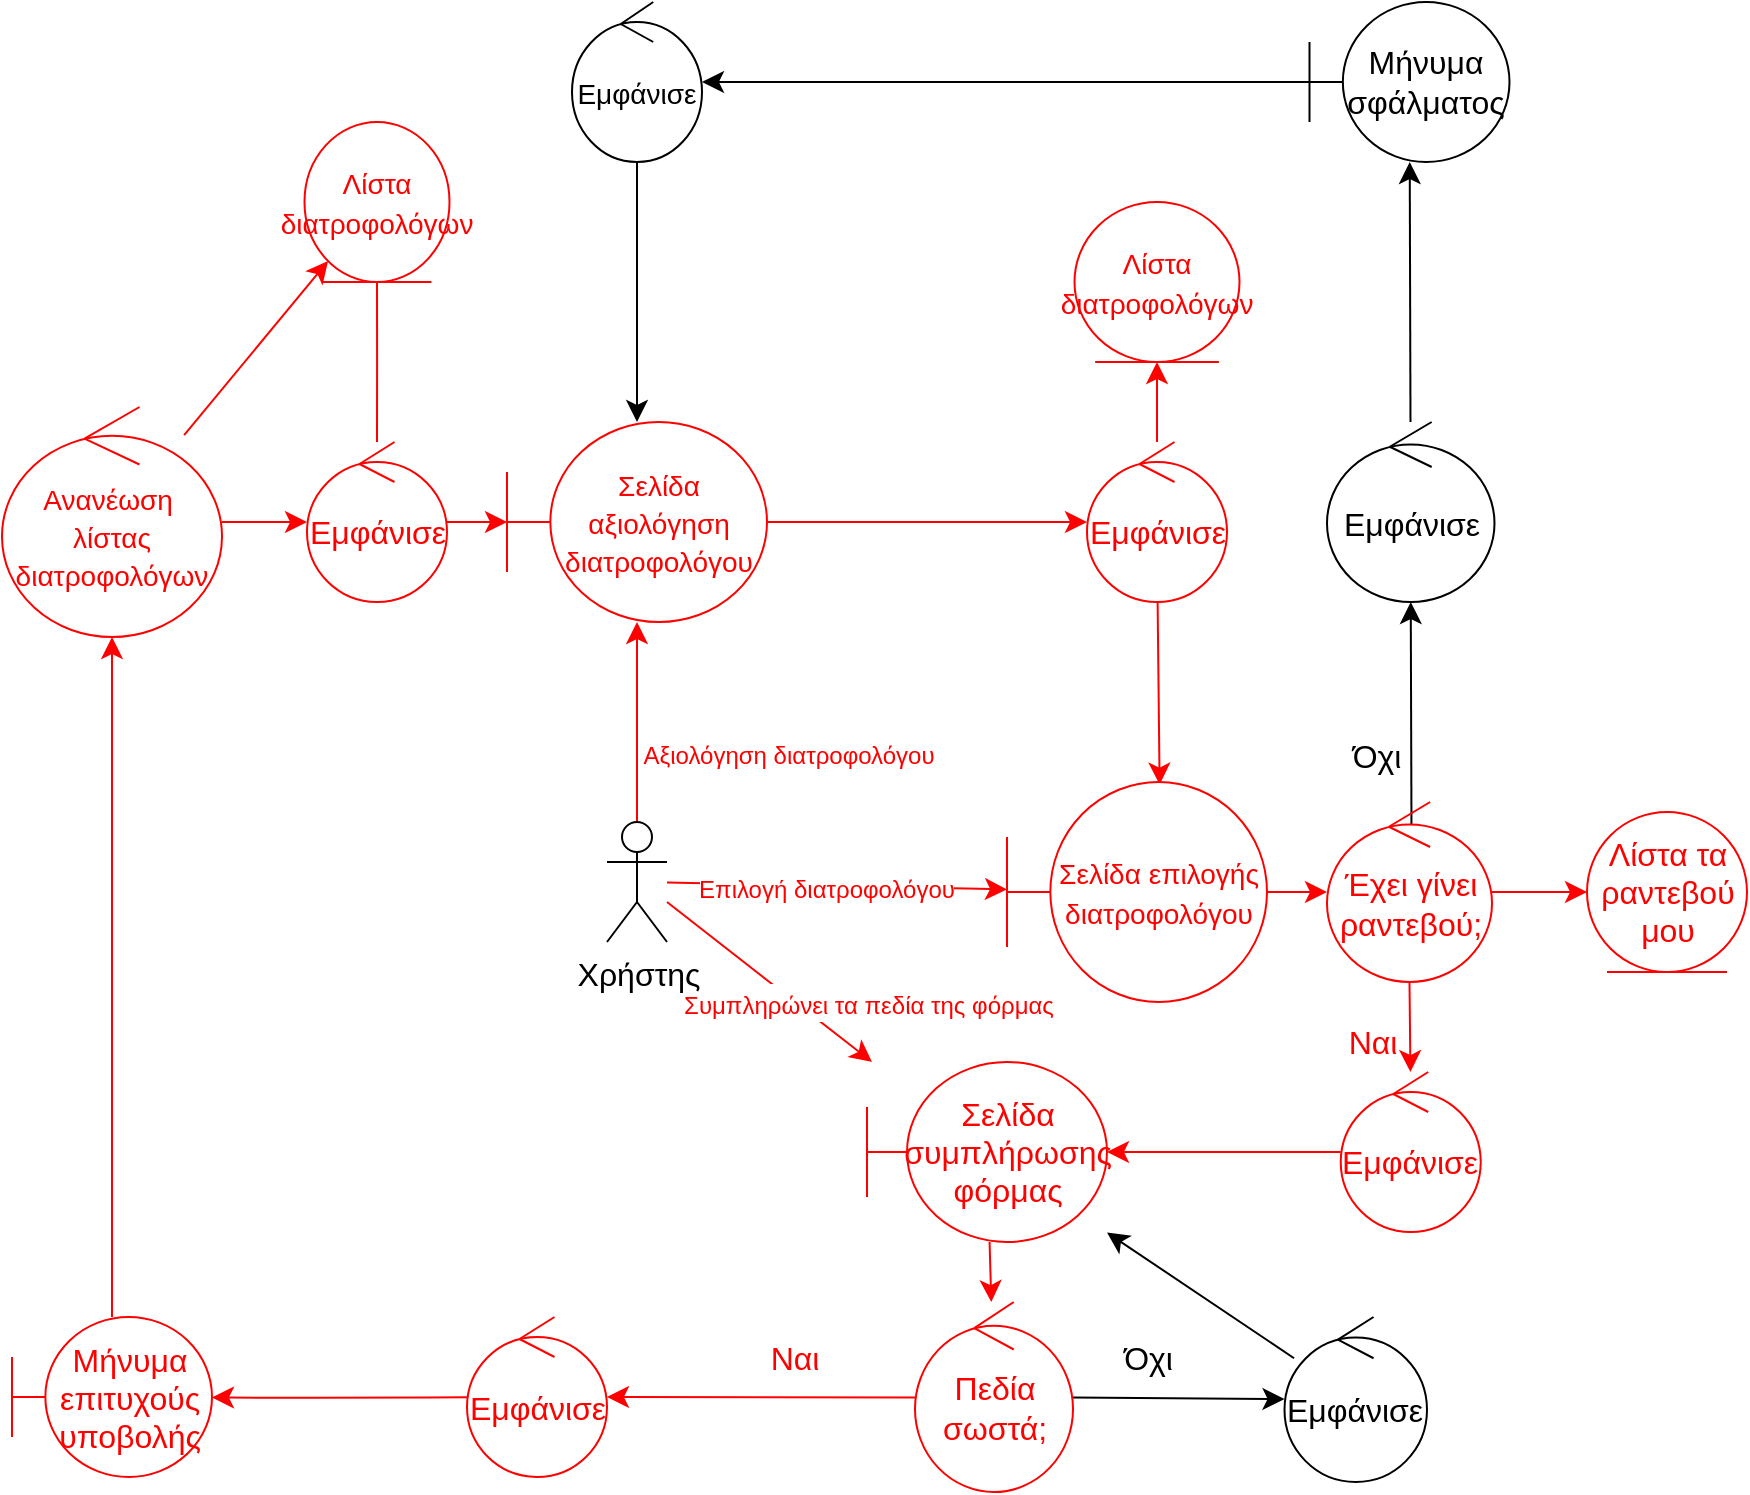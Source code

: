 <mxfile version="21.2.9" type="device">
  <diagram name="Σελίδα-1" id="CsE6YNoTUhBlBd0UO_HM">
    <mxGraphModel dx="1050" dy="541" grid="1" gridSize="10" guides="1" tooltips="1" connect="1" arrows="1" fold="1" page="1" pageScale="1" pageWidth="1169" pageHeight="827" math="0" shadow="0">
      <root>
        <mxCell id="0" />
        <mxCell id="1" parent="0" />
        <mxCell id="NPoixGDkpMfQCLvvEqdP-10" value="" style="edgeStyle=none;curved=1;rounded=0;orthogonalLoop=1;jettySize=auto;html=1;fontSize=12;startSize=8;endSize=8;strokeColor=#FF0000;" parent="1" source="NPoixGDkpMfQCLvvEqdP-7" target="NPoixGDkpMfQCLvvEqdP-9" edge="1">
          <mxGeometry relative="1" as="geometry" />
        </mxCell>
        <mxCell id="NPoixGDkpMfQCLvvEqdP-25" value="&lt;font color=&quot;#ff0000&quot; style=&quot;font-size: 12px;&quot;&gt;Αξιολόγηση διατροφολόγου&lt;/font&gt;" style="edgeLabel;html=1;align=center;verticalAlign=middle;resizable=0;points=[];fontSize=16;" parent="NPoixGDkpMfQCLvvEqdP-10" vertex="1" connectable="0">
          <mxGeometry x="-0.293" relative="1" as="geometry">
            <mxPoint x="75" as="offset" />
          </mxGeometry>
        </mxCell>
        <mxCell id="NPoixGDkpMfQCLvvEqdP-23" value="" style="edgeStyle=none;curved=1;rounded=0;orthogonalLoop=1;jettySize=auto;html=1;fontSize=12;startSize=8;endSize=8;strokeColor=#FF0000;" parent="1" source="NPoixGDkpMfQCLvvEqdP-7" target="NPoixGDkpMfQCLvvEqdP-15" edge="1">
          <mxGeometry relative="1" as="geometry" />
        </mxCell>
        <mxCell id="NPoixGDkpMfQCLvvEqdP-24" value="&lt;font color=&quot;#ff0000&quot; style=&quot;font-size: 12px;&quot;&gt;Επιλογή διατροφολόγου&lt;/font&gt;" style="edgeLabel;html=1;align=center;verticalAlign=middle;resizable=0;points=[];fontSize=16;" parent="NPoixGDkpMfQCLvvEqdP-23" vertex="1" connectable="0">
          <mxGeometry x="-0.175" y="-3" relative="1" as="geometry">
            <mxPoint x="9" y="-3" as="offset" />
          </mxGeometry>
        </mxCell>
        <mxCell id="NPoixGDkpMfQCLvvEqdP-34" value="" style="edgeStyle=none;curved=1;rounded=0;orthogonalLoop=1;jettySize=auto;html=1;fontSize=12;startSize=8;endSize=8;strokeColor=#FF0000;" parent="1" source="NPoixGDkpMfQCLvvEqdP-7" edge="1">
          <mxGeometry relative="1" as="geometry">
            <Array as="points">
              <mxPoint x="332.5" y="450" />
            </Array>
            <mxPoint x="435" y="530" as="targetPoint" />
          </mxGeometry>
        </mxCell>
        <mxCell id="NPoixGDkpMfQCLvvEqdP-35" value="&lt;font style=&quot;font-size: 12px;&quot;&gt;Συμπληρώνει τα πεδία της φόρμας&lt;/font&gt;" style="edgeLabel;html=1;align=center;verticalAlign=middle;resizable=0;points=[];fontSize=16;fontColor=#FF0000;" parent="NPoixGDkpMfQCLvvEqdP-34" vertex="1" connectable="0">
          <mxGeometry x="0.15" relative="1" as="geometry">
            <mxPoint x="41" y="4" as="offset" />
          </mxGeometry>
        </mxCell>
        <mxCell id="NPoixGDkpMfQCLvvEqdP-7" value="Χρήστης" style="shape=umlActor;verticalLabelPosition=bottom;verticalAlign=top;html=1;outlineConnect=0;fontSize=16;" parent="1" vertex="1">
          <mxGeometry x="302.5" y="410" width="30" height="60" as="geometry" />
        </mxCell>
        <mxCell id="NPoixGDkpMfQCLvvEqdP-13" value="" style="edgeStyle=none;curved=1;rounded=0;orthogonalLoop=1;jettySize=auto;html=1;fontSize=12;startSize=8;endSize=8;strokeColor=#FF0000;" parent="1" source="NPoixGDkpMfQCLvvEqdP-9" target="NPoixGDkpMfQCLvvEqdP-11" edge="1">
          <mxGeometry relative="1" as="geometry" />
        </mxCell>
        <mxCell id="NPoixGDkpMfQCLvvEqdP-9" value="&lt;font color=&quot;#ff0000&quot; style=&quot;font-size: 14px;&quot;&gt;Σελίδα αξιολόγηση διατροφολόγου&lt;/font&gt;" style="shape=umlBoundary;whiteSpace=wrap;html=1;fontSize=16;strokeColor=#FF0000;" parent="1" vertex="1">
          <mxGeometry x="252.5" y="210" width="130" height="100" as="geometry" />
        </mxCell>
        <mxCell id="NPoixGDkpMfQCLvvEqdP-14" value="" style="edgeStyle=none;curved=1;rounded=0;orthogonalLoop=1;jettySize=auto;html=1;fontSize=12;startSize=8;endSize=8;strokeColor=#FF0000;" parent="1" source="NPoixGDkpMfQCLvvEqdP-11" target="NPoixGDkpMfQCLvvEqdP-12" edge="1">
          <mxGeometry relative="1" as="geometry" />
        </mxCell>
        <mxCell id="NPoixGDkpMfQCLvvEqdP-16" value="" style="edgeStyle=none;curved=1;rounded=0;orthogonalLoop=1;jettySize=auto;html=1;fontSize=12;startSize=8;endSize=8;entryX=0.587;entryY=0.012;entryDx=0;entryDy=0;entryPerimeter=0;strokeColor=#FF0000;" parent="1" source="NPoixGDkpMfQCLvvEqdP-11" target="NPoixGDkpMfQCLvvEqdP-15" edge="1">
          <mxGeometry relative="1" as="geometry" />
        </mxCell>
        <mxCell id="NPoixGDkpMfQCLvvEqdP-11" value="&lt;font color=&quot;#ff0000&quot;&gt;Εμφάνισε&lt;/font&gt;" style="ellipse;shape=umlControl;whiteSpace=wrap;html=1;fontSize=16;strokeColor=#FF0000;" parent="1" vertex="1">
          <mxGeometry x="542.5" y="220" width="70" height="80" as="geometry" />
        </mxCell>
        <mxCell id="NPoixGDkpMfQCLvvEqdP-12" value="&lt;font color=&quot;#ff0000&quot; style=&quot;font-size: 14px;&quot;&gt;Λίστα διατροφολόγων&lt;/font&gt;" style="ellipse;shape=umlEntity;whiteSpace=wrap;html=1;fontSize=16;strokeColor=#FF0000;" parent="1" vertex="1">
          <mxGeometry x="536.25" y="100" width="82.5" height="80" as="geometry" />
        </mxCell>
        <mxCell id="NPoixGDkpMfQCLvvEqdP-26" value="" style="edgeStyle=none;curved=1;rounded=0;orthogonalLoop=1;jettySize=auto;html=1;fontSize=12;startSize=8;endSize=8;strokeColor=#FF0000;" parent="1" source="NPoixGDkpMfQCLvvEqdP-15" target="NPoixGDkpMfQCLvvEqdP-19" edge="1">
          <mxGeometry relative="1" as="geometry" />
        </mxCell>
        <mxCell id="NPoixGDkpMfQCLvvEqdP-15" value="&lt;font color=&quot;#ff0000&quot; style=&quot;font-size: 14px;&quot;&gt;Σελίδα επιλογής διατροφολόγου&lt;/font&gt;" style="shape=umlBoundary;whiteSpace=wrap;html=1;fontSize=16;strokeColor=#FF0000;" parent="1" vertex="1">
          <mxGeometry x="502.5" y="390" width="130" height="110" as="geometry" />
        </mxCell>
        <mxCell id="NPoixGDkpMfQCLvvEqdP-22" value="" style="edgeStyle=none;curved=1;rounded=0;orthogonalLoop=1;jettySize=auto;html=1;fontSize=12;startSize=8;endSize=8;strokeColor=#FF0000;" parent="1" source="NPoixGDkpMfQCLvvEqdP-19" target="NPoixGDkpMfQCLvvEqdP-21" edge="1">
          <mxGeometry relative="1" as="geometry" />
        </mxCell>
        <mxCell id="NPoixGDkpMfQCLvvEqdP-28" value="" style="edgeStyle=none;curved=1;rounded=0;orthogonalLoop=1;jettySize=auto;html=1;fontSize=12;startSize=8;endSize=8;strokeColor=#FF0000;" parent="1" source="NPoixGDkpMfQCLvvEqdP-19" target="NPoixGDkpMfQCLvvEqdP-27" edge="1">
          <mxGeometry relative="1" as="geometry">
            <mxPoint x="632.5" y="520" as="targetPoint" />
          </mxGeometry>
        </mxCell>
        <mxCell id="NPoixGDkpMfQCLvvEqdP-32" value="&lt;font color=&quot;#ff0000&quot;&gt;Ναι&lt;/font&gt;" style="edgeLabel;html=1;align=center;verticalAlign=middle;resizable=0;points=[];fontSize=16;" parent="NPoixGDkpMfQCLvvEqdP-28" vertex="1" connectable="0">
          <mxGeometry x="0.3" y="3" relative="1" as="geometry">
            <mxPoint x="-22" as="offset" />
          </mxGeometry>
        </mxCell>
        <mxCell id="NPoixGDkpMfQCLvvEqdP-75" value="" style="edgeStyle=none;curved=1;rounded=0;orthogonalLoop=1;jettySize=auto;html=1;fontSize=12;startSize=8;endSize=8;exitX=0.512;exitY=0.132;exitDx=0;exitDy=0;exitPerimeter=0;" parent="1" source="NPoixGDkpMfQCLvvEqdP-19" target="NPoixGDkpMfQCLvvEqdP-60" edge="1">
          <mxGeometry relative="1" as="geometry" />
        </mxCell>
        <mxCell id="NPoixGDkpMfQCLvvEqdP-76" value="Όχι" style="edgeLabel;html=1;align=center;verticalAlign=middle;resizable=0;points=[];fontSize=16;" parent="NPoixGDkpMfQCLvvEqdP-75" vertex="1" connectable="0">
          <mxGeometry x="-0.372" relative="1" as="geometry">
            <mxPoint x="-18" as="offset" />
          </mxGeometry>
        </mxCell>
        <mxCell id="NPoixGDkpMfQCLvvEqdP-19" value="&lt;font color=&quot;#ff0000&quot;&gt;Έχει γίνει ραντεβού;&lt;/font&gt;" style="ellipse;shape=umlControl;whiteSpace=wrap;html=1;fontSize=16;strokeColor=#FF0000;" parent="1" vertex="1">
          <mxGeometry x="662.5" y="400" width="82.5" height="90" as="geometry" />
        </mxCell>
        <mxCell id="NPoixGDkpMfQCLvvEqdP-21" value="&lt;font color=&quot;#ff0000&quot;&gt;Λίστα τα ραντεβού μου&lt;/font&gt;" style="ellipse;shape=umlEntity;whiteSpace=wrap;html=1;fontSize=16;strokeColor=#FF0000;" parent="1" vertex="1">
          <mxGeometry x="792.5" y="405" width="80" height="80" as="geometry" />
        </mxCell>
        <mxCell id="NPoixGDkpMfQCLvvEqdP-36" value="" style="edgeStyle=none;curved=1;rounded=0;orthogonalLoop=1;jettySize=auto;html=1;fontSize=12;startSize=8;endSize=8;strokeColor=#FF0000;" parent="1" source="NPoixGDkpMfQCLvvEqdP-27" target="NPoixGDkpMfQCLvvEqdP-33" edge="1">
          <mxGeometry relative="1" as="geometry" />
        </mxCell>
        <mxCell id="NPoixGDkpMfQCLvvEqdP-27" value="&lt;font color=&quot;#ff0000&quot;&gt;Εμφάνισε&lt;/font&gt;" style="ellipse;shape=umlControl;whiteSpace=wrap;html=1;fontSize=16;strokeColor=#FF0000;" parent="1" vertex="1">
          <mxGeometry x="669.37" y="535" width="70" height="80" as="geometry" />
        </mxCell>
        <mxCell id="NPoixGDkpMfQCLvvEqdP-80" value="" style="edgeStyle=none;curved=1;rounded=0;orthogonalLoop=1;jettySize=auto;html=1;fontSize=12;startSize=8;endSize=8;strokeColor=#FF0000;" parent="1" source="NPoixGDkpMfQCLvvEqdP-33" target="NPoixGDkpMfQCLvvEqdP-37" edge="1">
          <mxGeometry relative="1" as="geometry" />
        </mxCell>
        <mxCell id="NPoixGDkpMfQCLvvEqdP-33" value="&lt;font color=&quot;#ff0000&quot;&gt;Σελίδα συμπλήρωσης φόρμας&lt;/font&gt;" style="shape=umlBoundary;whiteSpace=wrap;html=1;fontSize=16;strokeColor=#FF0000;" parent="1" vertex="1">
          <mxGeometry x="432.5" y="530" width="120" height="90" as="geometry" />
        </mxCell>
        <mxCell id="NPoixGDkpMfQCLvvEqdP-82" value="" style="edgeStyle=none;curved=1;rounded=0;orthogonalLoop=1;jettySize=auto;html=1;fontSize=12;startSize=8;endSize=8;exitX=0.031;exitY=0.503;exitDx=0;exitDy=0;exitPerimeter=0;strokeColor=#FF0000;" parent="1" source="NPoixGDkpMfQCLvvEqdP-37" target="NPoixGDkpMfQCLvvEqdP-40" edge="1">
          <mxGeometry relative="1" as="geometry" />
        </mxCell>
        <mxCell id="NPoixGDkpMfQCLvvEqdP-83" value="&lt;font color=&quot;#ff0000&quot;&gt;Ναι&lt;/font&gt;" style="edgeLabel;html=1;align=center;verticalAlign=middle;resizable=0;points=[];fontSize=16;" parent="NPoixGDkpMfQCLvvEqdP-82" vertex="1" connectable="0">
          <mxGeometry x="-0.523" y="2" relative="1" as="geometry">
            <mxPoint x="-26" y="-22" as="offset" />
          </mxGeometry>
        </mxCell>
        <mxCell id="NPoixGDkpMfQCLvvEqdP-91" value="" style="edgeStyle=none;curved=1;rounded=0;orthogonalLoop=1;jettySize=auto;html=1;fontSize=12;startSize=8;endSize=8;" parent="1" source="NPoixGDkpMfQCLvvEqdP-37" target="NPoixGDkpMfQCLvvEqdP-88" edge="1">
          <mxGeometry relative="1" as="geometry" />
        </mxCell>
        <mxCell id="NPoixGDkpMfQCLvvEqdP-95" value="Όχι&amp;nbsp;" style="edgeLabel;html=1;align=center;verticalAlign=middle;resizable=0;points=[];fontSize=16;" parent="NPoixGDkpMfQCLvvEqdP-91" vertex="1" connectable="0">
          <mxGeometry x="-0.292" y="-2" relative="1" as="geometry">
            <mxPoint x="2" y="-22" as="offset" />
          </mxGeometry>
        </mxCell>
        <mxCell id="NPoixGDkpMfQCLvvEqdP-37" value="&lt;font color=&quot;#ff0000&quot;&gt;Πεδία σωστά;&lt;/font&gt;" style="ellipse;shape=umlControl;whiteSpace=wrap;html=1;fontSize=16;strokeColor=#FF0000;" parent="1" vertex="1">
          <mxGeometry x="456.5" y="650" width="79" height="95" as="geometry" />
        </mxCell>
        <mxCell id="NPoixGDkpMfQCLvvEqdP-51" value="" style="edgeStyle=none;curved=1;rounded=0;orthogonalLoop=1;jettySize=auto;html=1;fontSize=12;startSize=8;endSize=8;strokeColor=#FF0000;" parent="1" source="NPoixGDkpMfQCLvvEqdP-39" target="NPoixGDkpMfQCLvvEqdP-44" edge="1">
          <mxGeometry relative="1" as="geometry" />
        </mxCell>
        <mxCell id="NPoixGDkpMfQCLvvEqdP-39" value="&lt;font color=&quot;#ff0000&quot;&gt;Μήνυμα επιτυχούς υποβολής&lt;/font&gt;" style="shape=umlBoundary;whiteSpace=wrap;html=1;fontSize=16;strokeColor=#FF0000;" parent="1" vertex="1">
          <mxGeometry x="5" y="657.5" width="100" height="80" as="geometry" />
        </mxCell>
        <mxCell id="NPoixGDkpMfQCLvvEqdP-50" value="" style="edgeStyle=none;curved=1;rounded=0;orthogonalLoop=1;jettySize=auto;html=1;fontSize=12;startSize=8;endSize=8;strokeColor=#FF0000;" parent="1" source="NPoixGDkpMfQCLvvEqdP-40" target="NPoixGDkpMfQCLvvEqdP-39" edge="1">
          <mxGeometry relative="1" as="geometry">
            <Array as="points">
              <mxPoint x="162.5" y="698" />
            </Array>
          </mxGeometry>
        </mxCell>
        <mxCell id="NPoixGDkpMfQCLvvEqdP-40" value="&lt;font color=&quot;#ff0000&quot;&gt;Εμφάνισε&lt;/font&gt;" style="ellipse;shape=umlControl;whiteSpace=wrap;html=1;fontSize=16;strokeColor=#FF0000;" parent="1" vertex="1">
          <mxGeometry x="232.5" y="657.5" width="70" height="80" as="geometry" />
        </mxCell>
        <mxCell id="NPoixGDkpMfQCLvvEqdP-47" value="" style="edgeStyle=none;curved=1;rounded=0;orthogonalLoop=1;jettySize=auto;html=1;fontSize=12;startSize=8;endSize=8;strokeColor=#FF0000;" parent="1" source="NPoixGDkpMfQCLvvEqdP-44" target="NPoixGDkpMfQCLvvEqdP-46" edge="1">
          <mxGeometry relative="1" as="geometry" />
        </mxCell>
        <mxCell id="NPoixGDkpMfQCLvvEqdP-86" value="" style="edgeStyle=none;curved=1;rounded=0;orthogonalLoop=1;jettySize=auto;html=1;fontSize=12;startSize=8;endSize=8;strokeColor=#FF0000;" parent="1" source="NPoixGDkpMfQCLvvEqdP-44" target="NPoixGDkpMfQCLvvEqdP-85" edge="1">
          <mxGeometry relative="1" as="geometry" />
        </mxCell>
        <mxCell id="NPoixGDkpMfQCLvvEqdP-44" value="&lt;font color=&quot;#ff0000&quot; style=&quot;font-size: 14px;&quot;&gt;Ανανέωση&amp;nbsp;&lt;br&gt;λίστας διατροφολόγων&lt;/font&gt;" style="ellipse;shape=umlControl;whiteSpace=wrap;html=1;fontSize=16;strokeColor=#FF0000;" parent="1" vertex="1">
          <mxGeometry y="202.5" width="110" height="115" as="geometry" />
        </mxCell>
        <mxCell id="mWqRKD8Z1oJEqnyW0jgy-3" value="" style="edgeStyle=orthogonalEdgeStyle;rounded=0;orthogonalLoop=1;jettySize=auto;html=1;strokeColor=#FF0000;endArrow=none;endFill=0;" edge="1" parent="1" source="NPoixGDkpMfQCLvvEqdP-46" target="NPoixGDkpMfQCLvvEqdP-85">
          <mxGeometry relative="1" as="geometry" />
        </mxCell>
        <mxCell id="NPoixGDkpMfQCLvvEqdP-46" value="&lt;font color=&quot;#ff0000&quot; style=&quot;font-size: 14px;&quot;&gt;Λίστα διατροφολόγων&lt;/font&gt;" style="ellipse;shape=umlEntity;whiteSpace=wrap;html=1;fontSize=16;strokeColor=#FF0000;" parent="1" vertex="1">
          <mxGeometry x="151.25" y="60" width="72.5" height="80" as="geometry" />
        </mxCell>
        <mxCell id="NPoixGDkpMfQCLvvEqdP-72" value="" style="edgeStyle=none;curved=1;rounded=0;orthogonalLoop=1;jettySize=auto;html=1;fontSize=12;startSize=8;endSize=8;" parent="1" source="NPoixGDkpMfQCLvvEqdP-59" target="NPoixGDkpMfQCLvvEqdP-71" edge="1">
          <mxGeometry relative="1" as="geometry" />
        </mxCell>
        <mxCell id="NPoixGDkpMfQCLvvEqdP-59" value="Μήνυμα σφάλματος" style="shape=umlBoundary;whiteSpace=wrap;html=1;fontSize=16;" parent="1" vertex="1">
          <mxGeometry x="653.75" width="100" height="80" as="geometry" />
        </mxCell>
        <mxCell id="NPoixGDkpMfQCLvvEqdP-63" value="" style="edgeStyle=none;curved=1;rounded=0;orthogonalLoop=1;jettySize=auto;html=1;fontSize=12;startSize=8;endSize=8;" parent="1" source="NPoixGDkpMfQCLvvEqdP-60" target="NPoixGDkpMfQCLvvEqdP-59" edge="1">
          <mxGeometry relative="1" as="geometry" />
        </mxCell>
        <mxCell id="NPoixGDkpMfQCLvvEqdP-60" value="Εμφάνισε" style="ellipse;shape=umlControl;whiteSpace=wrap;html=1;fontSize=16;" parent="1" vertex="1">
          <mxGeometry x="662.5" y="210" width="83.75" height="90" as="geometry" />
        </mxCell>
        <mxCell id="NPoixGDkpMfQCLvvEqdP-73" value="" style="edgeStyle=none;curved=1;rounded=0;orthogonalLoop=1;jettySize=auto;html=1;fontSize=12;startSize=8;endSize=8;" parent="1" source="NPoixGDkpMfQCLvvEqdP-71" target="NPoixGDkpMfQCLvvEqdP-9" edge="1">
          <mxGeometry relative="1" as="geometry" />
        </mxCell>
        <mxCell id="NPoixGDkpMfQCLvvEqdP-71" value="&lt;font style=&quot;font-size: 14px;&quot;&gt;Εμφάνισε&lt;/font&gt;" style="ellipse;shape=umlControl;whiteSpace=wrap;html=1;fontSize=16;" parent="1" vertex="1">
          <mxGeometry x="285" width="65" height="80" as="geometry" />
        </mxCell>
        <mxCell id="NPoixGDkpMfQCLvvEqdP-87" value="" style="edgeStyle=none;curved=1;rounded=0;orthogonalLoop=1;jettySize=auto;html=1;fontSize=12;startSize=8;endSize=8;strokeColor=#FF0000;" parent="1" source="NPoixGDkpMfQCLvvEqdP-85" target="NPoixGDkpMfQCLvvEqdP-9" edge="1">
          <mxGeometry relative="1" as="geometry" />
        </mxCell>
        <mxCell id="NPoixGDkpMfQCLvvEqdP-85" value="&lt;font color=&quot;#ff0000&quot;&gt;Εμφάνισε&lt;/font&gt;" style="ellipse;shape=umlControl;whiteSpace=wrap;html=1;fontSize=16;strokeColor=#FF0000;" parent="1" vertex="1">
          <mxGeometry x="152.5" y="220" width="70" height="80" as="geometry" />
        </mxCell>
        <mxCell id="NPoixGDkpMfQCLvvEqdP-96" value="" style="edgeStyle=none;curved=1;rounded=0;orthogonalLoop=1;jettySize=auto;html=1;fontSize=12;startSize=8;endSize=8;" parent="1" source="NPoixGDkpMfQCLvvEqdP-88" target="NPoixGDkpMfQCLvvEqdP-33" edge="1">
          <mxGeometry relative="1" as="geometry" />
        </mxCell>
        <mxCell id="NPoixGDkpMfQCLvvEqdP-88" value="Εμφάνισε" style="ellipse;shape=umlControl;whiteSpace=wrap;html=1;fontSize=16;" parent="1" vertex="1">
          <mxGeometry x="641.25" y="657.5" width="71.25" height="82.5" as="geometry" />
        </mxCell>
      </root>
    </mxGraphModel>
  </diagram>
</mxfile>
